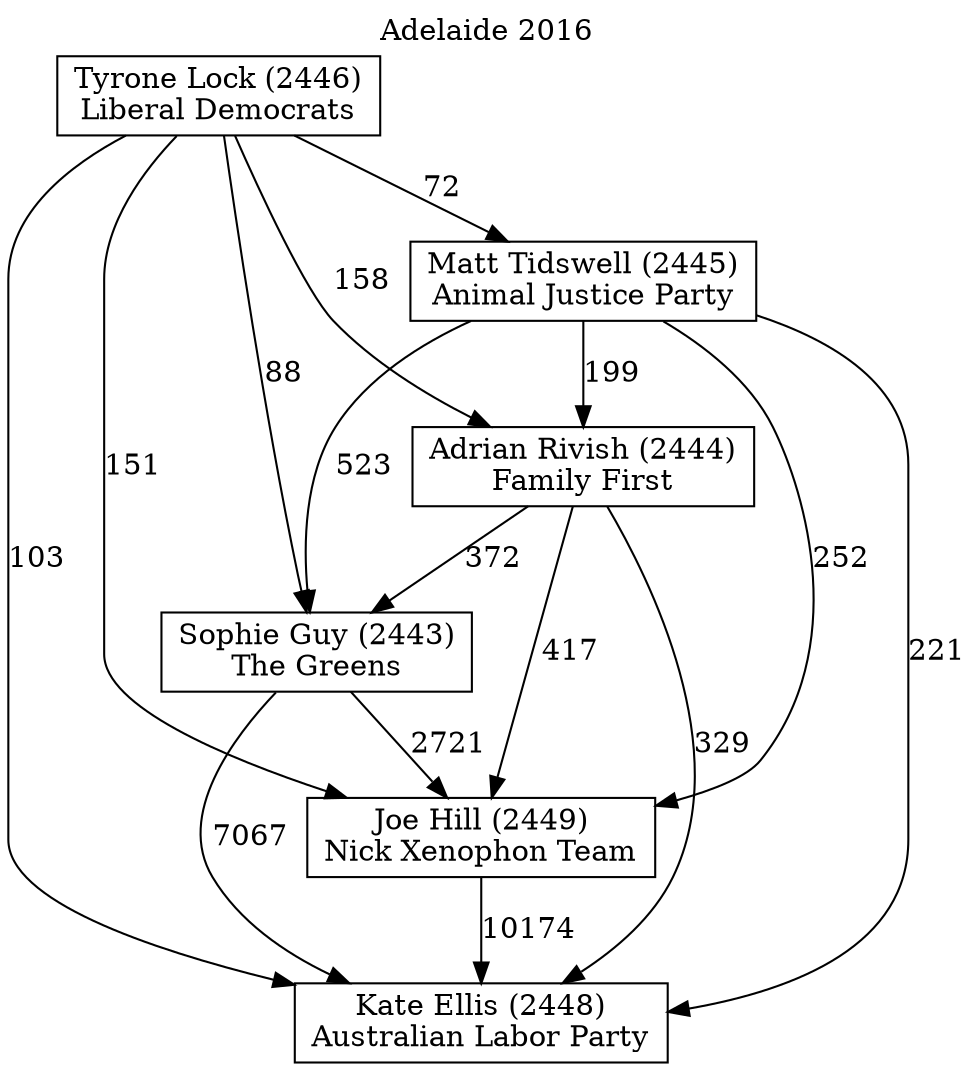 // House preference flow
digraph "Kate Ellis (2448)_Adelaide_2016" {
	graph [label="Adelaide 2016" labelloc=t mclimit=10]
	node [shape=box]
	"Kate Ellis (2448)" [label="Kate Ellis (2448)
Australian Labor Party"]
	"Tyrone Lock (2446)" [label="Tyrone Lock (2446)
Liberal Democrats"]
	"Matt Tidswell (2445)" [label="Matt Tidswell (2445)
Animal Justice Party"]
	"Joe Hill (2449)" [label="Joe Hill (2449)
Nick Xenophon Team"]
	"Sophie Guy (2443)" [label="Sophie Guy (2443)
The Greens"]
	"Adrian Rivish (2444)" [label="Adrian Rivish (2444)
Family First"]
	"Adrian Rivish (2444)" -> "Kate Ellis (2448)" [label=329]
	"Tyrone Lock (2446)" -> "Matt Tidswell (2445)" [label=72]
	"Adrian Rivish (2444)" -> "Joe Hill (2449)" [label=417]
	"Matt Tidswell (2445)" -> "Adrian Rivish (2444)" [label=199]
	"Tyrone Lock (2446)" -> "Joe Hill (2449)" [label=151]
	"Sophie Guy (2443)" -> "Kate Ellis (2448)" [label=7067]
	"Sophie Guy (2443)" -> "Joe Hill (2449)" [label=2721]
	"Matt Tidswell (2445)" -> "Sophie Guy (2443)" [label=523]
	"Matt Tidswell (2445)" -> "Kate Ellis (2448)" [label=221]
	"Adrian Rivish (2444)" -> "Sophie Guy (2443)" [label=372]
	"Tyrone Lock (2446)" -> "Sophie Guy (2443)" [label=88]
	"Joe Hill (2449)" -> "Kate Ellis (2448)" [label=10174]
	"Tyrone Lock (2446)" -> "Kate Ellis (2448)" [label=103]
	"Matt Tidswell (2445)" -> "Joe Hill (2449)" [label=252]
	"Tyrone Lock (2446)" -> "Adrian Rivish (2444)" [label=158]
}
